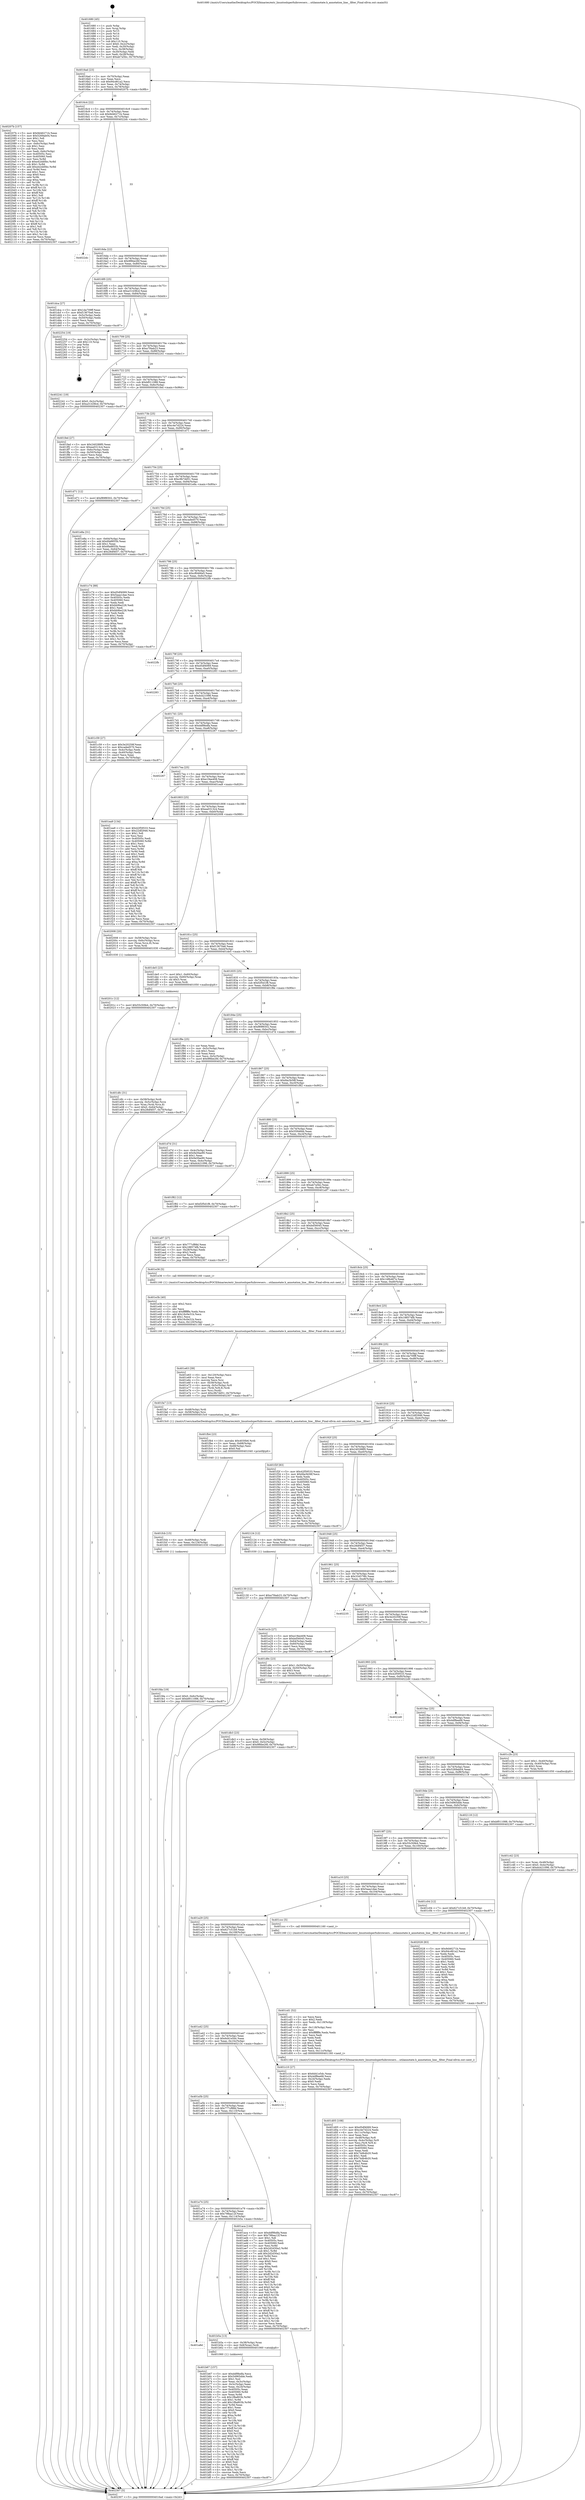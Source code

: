 digraph "0x401680" {
  label = "0x401680 (/mnt/c/Users/mathe/Desktop/tcc/POCII/binaries/extr_linuxtoolsperfuibrowsers....utilannotate.h_annotation_line__filter_Final-ollvm.out::main(0))"
  labelloc = "t"
  node[shape=record]

  Entry [label="",width=0.3,height=0.3,shape=circle,fillcolor=black,style=filled]
  "0x4016ad" [label="{
     0x4016ad [23]\l
     | [instrs]\l
     &nbsp;&nbsp;0x4016ad \<+3\>: mov -0x70(%rbp),%eax\l
     &nbsp;&nbsp;0x4016b0 \<+2\>: mov %eax,%ecx\l
     &nbsp;&nbsp;0x4016b2 \<+6\>: sub $0x94cd61a2,%ecx\l
     &nbsp;&nbsp;0x4016b8 \<+3\>: mov %eax,-0x74(%rbp)\l
     &nbsp;&nbsp;0x4016bb \<+3\>: mov %ecx,-0x78(%rbp)\l
     &nbsp;&nbsp;0x4016be \<+6\>: je 000000000040207b \<main+0x9fb\>\l
  }"]
  "0x40207b" [label="{
     0x40207b [157]\l
     | [instrs]\l
     &nbsp;&nbsp;0x40207b \<+5\>: mov $0x9d46271b,%eax\l
     &nbsp;&nbsp;0x402080 \<+5\>: mov $0x5269ab04,%ecx\l
     &nbsp;&nbsp;0x402085 \<+2\>: mov $0x1,%dl\l
     &nbsp;&nbsp;0x402087 \<+2\>: xor %esi,%esi\l
     &nbsp;&nbsp;0x402089 \<+3\>: mov -0x6c(%rbp),%edi\l
     &nbsp;&nbsp;0x40208c \<+3\>: sub $0x1,%esi\l
     &nbsp;&nbsp;0x40208f \<+2\>: sub %esi,%edi\l
     &nbsp;&nbsp;0x402091 \<+3\>: mov %edi,-0x6c(%rbp)\l
     &nbsp;&nbsp;0x402094 \<+7\>: mov 0x40505c,%esi\l
     &nbsp;&nbsp;0x40209b \<+7\>: mov 0x405060,%edi\l
     &nbsp;&nbsp;0x4020a2 \<+3\>: mov %esi,%r8d\l
     &nbsp;&nbsp;0x4020a5 \<+7\>: sub $0xe42dd0bc,%r8d\l
     &nbsp;&nbsp;0x4020ac \<+4\>: sub $0x1,%r8d\l
     &nbsp;&nbsp;0x4020b0 \<+7\>: add $0xe42dd0bc,%r8d\l
     &nbsp;&nbsp;0x4020b7 \<+4\>: imul %r8d,%esi\l
     &nbsp;&nbsp;0x4020bb \<+3\>: and $0x1,%esi\l
     &nbsp;&nbsp;0x4020be \<+3\>: cmp $0x0,%esi\l
     &nbsp;&nbsp;0x4020c1 \<+4\>: sete %r9b\l
     &nbsp;&nbsp;0x4020c5 \<+3\>: cmp $0xa,%edi\l
     &nbsp;&nbsp;0x4020c8 \<+4\>: setl %r10b\l
     &nbsp;&nbsp;0x4020cc \<+3\>: mov %r9b,%r11b\l
     &nbsp;&nbsp;0x4020cf \<+4\>: xor $0xff,%r11b\l
     &nbsp;&nbsp;0x4020d3 \<+3\>: mov %r10b,%bl\l
     &nbsp;&nbsp;0x4020d6 \<+3\>: xor $0xff,%bl\l
     &nbsp;&nbsp;0x4020d9 \<+3\>: xor $0x1,%dl\l
     &nbsp;&nbsp;0x4020dc \<+3\>: mov %r11b,%r14b\l
     &nbsp;&nbsp;0x4020df \<+4\>: and $0xff,%r14b\l
     &nbsp;&nbsp;0x4020e3 \<+3\>: and %dl,%r9b\l
     &nbsp;&nbsp;0x4020e6 \<+3\>: mov %bl,%r15b\l
     &nbsp;&nbsp;0x4020e9 \<+4\>: and $0xff,%r15b\l
     &nbsp;&nbsp;0x4020ed \<+3\>: and %dl,%r10b\l
     &nbsp;&nbsp;0x4020f0 \<+3\>: or %r9b,%r14b\l
     &nbsp;&nbsp;0x4020f3 \<+3\>: or %r10b,%r15b\l
     &nbsp;&nbsp;0x4020f6 \<+3\>: xor %r15b,%r14b\l
     &nbsp;&nbsp;0x4020f9 \<+3\>: or %bl,%r11b\l
     &nbsp;&nbsp;0x4020fc \<+4\>: xor $0xff,%r11b\l
     &nbsp;&nbsp;0x402100 \<+3\>: or $0x1,%dl\l
     &nbsp;&nbsp;0x402103 \<+3\>: and %dl,%r11b\l
     &nbsp;&nbsp;0x402106 \<+3\>: or %r11b,%r14b\l
     &nbsp;&nbsp;0x402109 \<+4\>: test $0x1,%r14b\l
     &nbsp;&nbsp;0x40210d \<+3\>: cmovne %ecx,%eax\l
     &nbsp;&nbsp;0x402110 \<+3\>: mov %eax,-0x70(%rbp)\l
     &nbsp;&nbsp;0x402113 \<+5\>: jmp 0000000000402307 \<main+0xc87\>\l
  }"]
  "0x4016c4" [label="{
     0x4016c4 [22]\l
     | [instrs]\l
     &nbsp;&nbsp;0x4016c4 \<+5\>: jmp 00000000004016c9 \<main+0x49\>\l
     &nbsp;&nbsp;0x4016c9 \<+3\>: mov -0x74(%rbp),%eax\l
     &nbsp;&nbsp;0x4016cc \<+5\>: sub $0x9d46271b,%eax\l
     &nbsp;&nbsp;0x4016d1 \<+3\>: mov %eax,-0x7c(%rbp)\l
     &nbsp;&nbsp;0x4016d4 \<+6\>: je 00000000004022dc \<main+0xc5c\>\l
  }"]
  Exit [label="",width=0.3,height=0.3,shape=circle,fillcolor=black,style=filled,peripheries=2]
  "0x4022dc" [label="{
     0x4022dc\l
  }", style=dashed]
  "0x4016da" [label="{
     0x4016da [22]\l
     | [instrs]\l
     &nbsp;&nbsp;0x4016da \<+5\>: jmp 00000000004016df \<main+0x5f\>\l
     &nbsp;&nbsp;0x4016df \<+3\>: mov -0x74(%rbp),%eax\l
     &nbsp;&nbsp;0x4016e2 \<+5\>: sub $0x9f6be26f,%eax\l
     &nbsp;&nbsp;0x4016e7 \<+3\>: mov %eax,-0x80(%rbp)\l
     &nbsp;&nbsp;0x4016ea \<+6\>: je 0000000000401dca \<main+0x74a\>\l
  }"]
  "0x402130" [label="{
     0x402130 [12]\l
     | [instrs]\l
     &nbsp;&nbsp;0x402130 \<+7\>: movl $0xa7f4ab23,-0x70(%rbp)\l
     &nbsp;&nbsp;0x402137 \<+5\>: jmp 0000000000402307 \<main+0xc87\>\l
  }"]
  "0x401dca" [label="{
     0x401dca [27]\l
     | [instrs]\l
     &nbsp;&nbsp;0x401dca \<+5\>: mov $0x1da709ff,%eax\l
     &nbsp;&nbsp;0x401dcf \<+5\>: mov $0xf13670a6,%ecx\l
     &nbsp;&nbsp;0x401dd4 \<+3\>: mov -0x5c(%rbp),%edx\l
     &nbsp;&nbsp;0x401dd7 \<+3\>: cmp -0x50(%rbp),%edx\l
     &nbsp;&nbsp;0x401dda \<+3\>: cmovl %ecx,%eax\l
     &nbsp;&nbsp;0x401ddd \<+3\>: mov %eax,-0x70(%rbp)\l
     &nbsp;&nbsp;0x401de0 \<+5\>: jmp 0000000000402307 \<main+0xc87\>\l
  }"]
  "0x4016f0" [label="{
     0x4016f0 [25]\l
     | [instrs]\l
     &nbsp;&nbsp;0x4016f0 \<+5\>: jmp 00000000004016f5 \<main+0x75\>\l
     &nbsp;&nbsp;0x4016f5 \<+3\>: mov -0x74(%rbp),%eax\l
     &nbsp;&nbsp;0x4016f8 \<+5\>: sub $0xa31438cd,%eax\l
     &nbsp;&nbsp;0x4016fd \<+6\>: mov %eax,-0x84(%rbp)\l
     &nbsp;&nbsp;0x401703 \<+6\>: je 0000000000402254 \<main+0xbd4\>\l
  }"]
  "0x40201c" [label="{
     0x40201c [12]\l
     | [instrs]\l
     &nbsp;&nbsp;0x40201c \<+7\>: movl $0x55c50fe4,-0x70(%rbp)\l
     &nbsp;&nbsp;0x402023 \<+5\>: jmp 0000000000402307 \<main+0xc87\>\l
  }"]
  "0x402254" [label="{
     0x402254 [19]\l
     | [instrs]\l
     &nbsp;&nbsp;0x402254 \<+3\>: mov -0x2c(%rbp),%eax\l
     &nbsp;&nbsp;0x402257 \<+7\>: add $0x110,%rsp\l
     &nbsp;&nbsp;0x40225e \<+1\>: pop %rbx\l
     &nbsp;&nbsp;0x40225f \<+2\>: pop %r12\l
     &nbsp;&nbsp;0x402261 \<+2\>: pop %r14\l
     &nbsp;&nbsp;0x402263 \<+2\>: pop %r15\l
     &nbsp;&nbsp;0x402265 \<+1\>: pop %rbp\l
     &nbsp;&nbsp;0x402266 \<+1\>: ret\l
  }"]
  "0x401709" [label="{
     0x401709 [25]\l
     | [instrs]\l
     &nbsp;&nbsp;0x401709 \<+5\>: jmp 000000000040170e \<main+0x8e\>\l
     &nbsp;&nbsp;0x40170e \<+3\>: mov -0x74(%rbp),%eax\l
     &nbsp;&nbsp;0x401711 \<+5\>: sub $0xa7f4ab23,%eax\l
     &nbsp;&nbsp;0x401716 \<+6\>: mov %eax,-0x88(%rbp)\l
     &nbsp;&nbsp;0x40171c \<+6\>: je 0000000000402241 \<main+0xbc1\>\l
  }"]
  "0x401fda" [label="{
     0x401fda [19]\l
     | [instrs]\l
     &nbsp;&nbsp;0x401fda \<+7\>: movl $0x0,-0x6c(%rbp)\l
     &nbsp;&nbsp;0x401fe1 \<+7\>: movl $0xbf011088,-0x70(%rbp)\l
     &nbsp;&nbsp;0x401fe8 \<+5\>: jmp 0000000000402307 \<main+0xc87\>\l
  }"]
  "0x402241" [label="{
     0x402241 [19]\l
     | [instrs]\l
     &nbsp;&nbsp;0x402241 \<+7\>: movl $0x0,-0x2c(%rbp)\l
     &nbsp;&nbsp;0x402248 \<+7\>: movl $0xa31438cd,-0x70(%rbp)\l
     &nbsp;&nbsp;0x40224f \<+5\>: jmp 0000000000402307 \<main+0xc87\>\l
  }"]
  "0x401722" [label="{
     0x401722 [25]\l
     | [instrs]\l
     &nbsp;&nbsp;0x401722 \<+5\>: jmp 0000000000401727 \<main+0xa7\>\l
     &nbsp;&nbsp;0x401727 \<+3\>: mov -0x74(%rbp),%eax\l
     &nbsp;&nbsp;0x40172a \<+5\>: sub $0xbf011088,%eax\l
     &nbsp;&nbsp;0x40172f \<+6\>: mov %eax,-0x8c(%rbp)\l
     &nbsp;&nbsp;0x401735 \<+6\>: je 0000000000401fed \<main+0x96d\>\l
  }"]
  "0x401fcb" [label="{
     0x401fcb [15]\l
     | [instrs]\l
     &nbsp;&nbsp;0x401fcb \<+4\>: mov -0x48(%rbp),%rdi\l
     &nbsp;&nbsp;0x401fcf \<+6\>: mov %eax,-0x124(%rbp)\l
     &nbsp;&nbsp;0x401fd5 \<+5\>: call 0000000000401030 \<free@plt\>\l
     | [calls]\l
     &nbsp;&nbsp;0x401030 \{1\} (unknown)\l
  }"]
  "0x401fed" [label="{
     0x401fed [27]\l
     | [instrs]\l
     &nbsp;&nbsp;0x401fed \<+5\>: mov $0x240288f0,%eax\l
     &nbsp;&nbsp;0x401ff2 \<+5\>: mov $0xea0313c4,%ecx\l
     &nbsp;&nbsp;0x401ff7 \<+3\>: mov -0x6c(%rbp),%edx\l
     &nbsp;&nbsp;0x401ffa \<+3\>: cmp -0x50(%rbp),%edx\l
     &nbsp;&nbsp;0x401ffd \<+3\>: cmovl %ecx,%eax\l
     &nbsp;&nbsp;0x402000 \<+3\>: mov %eax,-0x70(%rbp)\l
     &nbsp;&nbsp;0x402003 \<+5\>: jmp 0000000000402307 \<main+0xc87\>\l
  }"]
  "0x40173b" [label="{
     0x40173b [25]\l
     | [instrs]\l
     &nbsp;&nbsp;0x40173b \<+5\>: jmp 0000000000401740 \<main+0xc0\>\l
     &nbsp;&nbsp;0x401740 \<+3\>: mov -0x74(%rbp),%eax\l
     &nbsp;&nbsp;0x401743 \<+5\>: sub $0xc4e7d224,%eax\l
     &nbsp;&nbsp;0x401748 \<+6\>: mov %eax,-0x90(%rbp)\l
     &nbsp;&nbsp;0x40174e \<+6\>: je 0000000000401d71 \<main+0x6f1\>\l
  }"]
  "0x401fb4" [label="{
     0x401fb4 [23]\l
     | [instrs]\l
     &nbsp;&nbsp;0x401fb4 \<+10\>: movabs $0x4030b6,%rdi\l
     &nbsp;&nbsp;0x401fbe \<+3\>: mov %eax,-0x68(%rbp)\l
     &nbsp;&nbsp;0x401fc1 \<+3\>: mov -0x68(%rbp),%esi\l
     &nbsp;&nbsp;0x401fc4 \<+2\>: mov $0x0,%al\l
     &nbsp;&nbsp;0x401fc6 \<+5\>: call 0000000000401040 \<printf@plt\>\l
     | [calls]\l
     &nbsp;&nbsp;0x401040 \{1\} (unknown)\l
  }"]
  "0x401d71" [label="{
     0x401d71 [12]\l
     | [instrs]\l
     &nbsp;&nbsp;0x401d71 \<+7\>: movl $0xf89f6502,-0x70(%rbp)\l
     &nbsp;&nbsp;0x401d78 \<+5\>: jmp 0000000000402307 \<main+0xc87\>\l
  }"]
  "0x401754" [label="{
     0x401754 [25]\l
     | [instrs]\l
     &nbsp;&nbsp;0x401754 \<+5\>: jmp 0000000000401759 \<main+0xd9\>\l
     &nbsp;&nbsp;0x401759 \<+3\>: mov -0x74(%rbp),%eax\l
     &nbsp;&nbsp;0x40175c \<+5\>: sub $0xc9b7dd51,%eax\l
     &nbsp;&nbsp;0x401761 \<+6\>: mov %eax,-0x94(%rbp)\l
     &nbsp;&nbsp;0x401767 \<+6\>: je 0000000000401e8a \<main+0x80a\>\l
  }"]
  "0x401e63" [label="{
     0x401e63 [39]\l
     | [instrs]\l
     &nbsp;&nbsp;0x401e63 \<+6\>: mov -0x120(%rbp),%ecx\l
     &nbsp;&nbsp;0x401e69 \<+3\>: imul %eax,%ecx\l
     &nbsp;&nbsp;0x401e6c \<+3\>: movslq %ecx,%rsi\l
     &nbsp;&nbsp;0x401e6f \<+4\>: mov -0x58(%rbp),%rdi\l
     &nbsp;&nbsp;0x401e73 \<+4\>: movslq -0x5c(%rbp),%r8\l
     &nbsp;&nbsp;0x401e77 \<+4\>: mov (%rdi,%r8,8),%rdi\l
     &nbsp;&nbsp;0x401e7b \<+3\>: mov %rsi,(%rdi)\l
     &nbsp;&nbsp;0x401e7e \<+7\>: movl $0xc9b7dd51,-0x70(%rbp)\l
     &nbsp;&nbsp;0x401e85 \<+5\>: jmp 0000000000402307 \<main+0xc87\>\l
  }"]
  "0x401e8a" [label="{
     0x401e8a [31]\l
     | [instrs]\l
     &nbsp;&nbsp;0x401e8a \<+3\>: mov -0x64(%rbp),%eax\l
     &nbsp;&nbsp;0x401e8d \<+5\>: add $0x6fa8855b,%eax\l
     &nbsp;&nbsp;0x401e92 \<+3\>: add $0x1,%eax\l
     &nbsp;&nbsp;0x401e95 \<+5\>: sub $0x6fa8855b,%eax\l
     &nbsp;&nbsp;0x401e9a \<+3\>: mov %eax,-0x64(%rbp)\l
     &nbsp;&nbsp;0x401e9d \<+7\>: movl $0x28df4f37,-0x70(%rbp)\l
     &nbsp;&nbsp;0x401ea4 \<+5\>: jmp 0000000000402307 \<main+0xc87\>\l
  }"]
  "0x40176d" [label="{
     0x40176d [25]\l
     | [instrs]\l
     &nbsp;&nbsp;0x40176d \<+5\>: jmp 0000000000401772 \<main+0xf2\>\l
     &nbsp;&nbsp;0x401772 \<+3\>: mov -0x74(%rbp),%eax\l
     &nbsp;&nbsp;0x401775 \<+5\>: sub $0xcaded570,%eax\l
     &nbsp;&nbsp;0x40177a \<+6\>: mov %eax,-0x98(%rbp)\l
     &nbsp;&nbsp;0x401780 \<+6\>: je 0000000000401c74 \<main+0x5f4\>\l
  }"]
  "0x401e3b" [label="{
     0x401e3b [40]\l
     | [instrs]\l
     &nbsp;&nbsp;0x401e3b \<+5\>: mov $0x2,%ecx\l
     &nbsp;&nbsp;0x401e40 \<+1\>: cltd\l
     &nbsp;&nbsp;0x401e41 \<+2\>: idiv %ecx\l
     &nbsp;&nbsp;0x401e43 \<+6\>: imul $0xfffffffe,%edx,%ecx\l
     &nbsp;&nbsp;0x401e49 \<+6\>: add $0x16c0e31b,%ecx\l
     &nbsp;&nbsp;0x401e4f \<+3\>: add $0x1,%ecx\l
     &nbsp;&nbsp;0x401e52 \<+6\>: sub $0x16c0e31b,%ecx\l
     &nbsp;&nbsp;0x401e58 \<+6\>: mov %ecx,-0x120(%rbp)\l
     &nbsp;&nbsp;0x401e5e \<+5\>: call 0000000000401160 \<next_i\>\l
     | [calls]\l
     &nbsp;&nbsp;0x401160 \{1\} (/mnt/c/Users/mathe/Desktop/tcc/POCII/binaries/extr_linuxtoolsperfuibrowsers....utilannotate.h_annotation_line__filter_Final-ollvm.out::next_i)\l
  }"]
  "0x401c74" [label="{
     0x401c74 [88]\l
     | [instrs]\l
     &nbsp;&nbsp;0x401c74 \<+5\>: mov $0xd5df4069,%eax\l
     &nbsp;&nbsp;0x401c79 \<+5\>: mov $0x5aaa1dae,%ecx\l
     &nbsp;&nbsp;0x401c7e \<+7\>: mov 0x40505c,%edx\l
     &nbsp;&nbsp;0x401c85 \<+7\>: mov 0x405060,%esi\l
     &nbsp;&nbsp;0x401c8c \<+2\>: mov %edx,%edi\l
     &nbsp;&nbsp;0x401c8e \<+6\>: add $0xbb9be228,%edi\l
     &nbsp;&nbsp;0x401c94 \<+3\>: sub $0x1,%edi\l
     &nbsp;&nbsp;0x401c97 \<+6\>: sub $0xbb9be228,%edi\l
     &nbsp;&nbsp;0x401c9d \<+3\>: imul %edi,%edx\l
     &nbsp;&nbsp;0x401ca0 \<+3\>: and $0x1,%edx\l
     &nbsp;&nbsp;0x401ca3 \<+3\>: cmp $0x0,%edx\l
     &nbsp;&nbsp;0x401ca6 \<+4\>: sete %r8b\l
     &nbsp;&nbsp;0x401caa \<+3\>: cmp $0xa,%esi\l
     &nbsp;&nbsp;0x401cad \<+4\>: setl %r9b\l
     &nbsp;&nbsp;0x401cb1 \<+3\>: mov %r8b,%r10b\l
     &nbsp;&nbsp;0x401cb4 \<+3\>: and %r9b,%r10b\l
     &nbsp;&nbsp;0x401cb7 \<+3\>: xor %r9b,%r8b\l
     &nbsp;&nbsp;0x401cba \<+3\>: or %r8b,%r10b\l
     &nbsp;&nbsp;0x401cbd \<+4\>: test $0x1,%r10b\l
     &nbsp;&nbsp;0x401cc1 \<+3\>: cmovne %ecx,%eax\l
     &nbsp;&nbsp;0x401cc4 \<+3\>: mov %eax,-0x70(%rbp)\l
     &nbsp;&nbsp;0x401cc7 \<+5\>: jmp 0000000000402307 \<main+0xc87\>\l
  }"]
  "0x401786" [label="{
     0x401786 [25]\l
     | [instrs]\l
     &nbsp;&nbsp;0x401786 \<+5\>: jmp 000000000040178b \<main+0x10b\>\l
     &nbsp;&nbsp;0x40178b \<+3\>: mov -0x74(%rbp),%eax\l
     &nbsp;&nbsp;0x40178e \<+5\>: sub $0xcf6466a5,%eax\l
     &nbsp;&nbsp;0x401793 \<+6\>: mov %eax,-0x9c(%rbp)\l
     &nbsp;&nbsp;0x401799 \<+6\>: je 00000000004022fb \<main+0xc7b\>\l
  }"]
  "0x401dfc" [label="{
     0x401dfc [31]\l
     | [instrs]\l
     &nbsp;&nbsp;0x401dfc \<+4\>: mov -0x58(%rbp),%rdi\l
     &nbsp;&nbsp;0x401e00 \<+4\>: movslq -0x5c(%rbp),%rcx\l
     &nbsp;&nbsp;0x401e04 \<+4\>: mov %rax,(%rdi,%rcx,8)\l
     &nbsp;&nbsp;0x401e08 \<+7\>: movl $0x0,-0x64(%rbp)\l
     &nbsp;&nbsp;0x401e0f \<+7\>: movl $0x28df4f37,-0x70(%rbp)\l
     &nbsp;&nbsp;0x401e16 \<+5\>: jmp 0000000000402307 \<main+0xc87\>\l
  }"]
  "0x4022fb" [label="{
     0x4022fb\l
  }", style=dashed]
  "0x40179f" [label="{
     0x40179f [25]\l
     | [instrs]\l
     &nbsp;&nbsp;0x40179f \<+5\>: jmp 00000000004017a4 \<main+0x124\>\l
     &nbsp;&nbsp;0x4017a4 \<+3\>: mov -0x74(%rbp),%eax\l
     &nbsp;&nbsp;0x4017a7 \<+5\>: sub $0xd5df4069,%eax\l
     &nbsp;&nbsp;0x4017ac \<+6\>: mov %eax,-0xa0(%rbp)\l
     &nbsp;&nbsp;0x4017b2 \<+6\>: je 0000000000402283 \<main+0xc03\>\l
  }"]
  "0x401db3" [label="{
     0x401db3 [23]\l
     | [instrs]\l
     &nbsp;&nbsp;0x401db3 \<+4\>: mov %rax,-0x58(%rbp)\l
     &nbsp;&nbsp;0x401db7 \<+7\>: movl $0x0,-0x5c(%rbp)\l
     &nbsp;&nbsp;0x401dbe \<+7\>: movl $0x9f6be26f,-0x70(%rbp)\l
     &nbsp;&nbsp;0x401dc5 \<+5\>: jmp 0000000000402307 \<main+0xc87\>\l
  }"]
  "0x402283" [label="{
     0x402283\l
  }", style=dashed]
  "0x4017b8" [label="{
     0x4017b8 [25]\l
     | [instrs]\l
     &nbsp;&nbsp;0x4017b8 \<+5\>: jmp 00000000004017bd \<main+0x13d\>\l
     &nbsp;&nbsp;0x4017bd \<+3\>: mov -0x74(%rbp),%eax\l
     &nbsp;&nbsp;0x4017c0 \<+5\>: sub $0xdcb21098,%eax\l
     &nbsp;&nbsp;0x4017c5 \<+6\>: mov %eax,-0xa4(%rbp)\l
     &nbsp;&nbsp;0x4017cb \<+6\>: je 0000000000401c59 \<main+0x5d9\>\l
  }"]
  "0x401d05" [label="{
     0x401d05 [108]\l
     | [instrs]\l
     &nbsp;&nbsp;0x401d05 \<+5\>: mov $0xd5df4069,%ecx\l
     &nbsp;&nbsp;0x401d0a \<+5\>: mov $0xc4e7d224,%edx\l
     &nbsp;&nbsp;0x401d0f \<+6\>: mov -0x11c(%rbp),%esi\l
     &nbsp;&nbsp;0x401d15 \<+3\>: imul %eax,%esi\l
     &nbsp;&nbsp;0x401d18 \<+4\>: mov -0x48(%rbp),%r8\l
     &nbsp;&nbsp;0x401d1c \<+4\>: movslq -0x4c(%rbp),%r9\l
     &nbsp;&nbsp;0x401d20 \<+4\>: mov %esi,(%r8,%r9,4)\l
     &nbsp;&nbsp;0x401d24 \<+7\>: mov 0x40505c,%eax\l
     &nbsp;&nbsp;0x401d2b \<+7\>: mov 0x405060,%esi\l
     &nbsp;&nbsp;0x401d32 \<+2\>: mov %eax,%edi\l
     &nbsp;&nbsp;0x401d34 \<+6\>: add $0x74db4b20,%edi\l
     &nbsp;&nbsp;0x401d3a \<+3\>: sub $0x1,%edi\l
     &nbsp;&nbsp;0x401d3d \<+6\>: sub $0x74db4b20,%edi\l
     &nbsp;&nbsp;0x401d43 \<+3\>: imul %edi,%eax\l
     &nbsp;&nbsp;0x401d46 \<+3\>: and $0x1,%eax\l
     &nbsp;&nbsp;0x401d49 \<+3\>: cmp $0x0,%eax\l
     &nbsp;&nbsp;0x401d4c \<+4\>: sete %r10b\l
     &nbsp;&nbsp;0x401d50 \<+3\>: cmp $0xa,%esi\l
     &nbsp;&nbsp;0x401d53 \<+4\>: setl %r11b\l
     &nbsp;&nbsp;0x401d57 \<+3\>: mov %r10b,%bl\l
     &nbsp;&nbsp;0x401d5a \<+3\>: and %r11b,%bl\l
     &nbsp;&nbsp;0x401d5d \<+3\>: xor %r11b,%r10b\l
     &nbsp;&nbsp;0x401d60 \<+3\>: or %r10b,%bl\l
     &nbsp;&nbsp;0x401d63 \<+3\>: test $0x1,%bl\l
     &nbsp;&nbsp;0x401d66 \<+3\>: cmovne %edx,%ecx\l
     &nbsp;&nbsp;0x401d69 \<+3\>: mov %ecx,-0x70(%rbp)\l
     &nbsp;&nbsp;0x401d6c \<+5\>: jmp 0000000000402307 \<main+0xc87\>\l
  }"]
  "0x401c59" [label="{
     0x401c59 [27]\l
     | [instrs]\l
     &nbsp;&nbsp;0x401c59 \<+5\>: mov $0x3e20259f,%eax\l
     &nbsp;&nbsp;0x401c5e \<+5\>: mov $0xcaded570,%ecx\l
     &nbsp;&nbsp;0x401c63 \<+3\>: mov -0x4c(%rbp),%edx\l
     &nbsp;&nbsp;0x401c66 \<+3\>: cmp -0x40(%rbp),%edx\l
     &nbsp;&nbsp;0x401c69 \<+3\>: cmovl %ecx,%eax\l
     &nbsp;&nbsp;0x401c6c \<+3\>: mov %eax,-0x70(%rbp)\l
     &nbsp;&nbsp;0x401c6f \<+5\>: jmp 0000000000402307 \<main+0xc87\>\l
  }"]
  "0x4017d1" [label="{
     0x4017d1 [25]\l
     | [instrs]\l
     &nbsp;&nbsp;0x4017d1 \<+5\>: jmp 00000000004017d6 \<main+0x156\>\l
     &nbsp;&nbsp;0x4017d6 \<+3\>: mov -0x74(%rbp),%eax\l
     &nbsp;&nbsp;0x4017d9 \<+5\>: sub $0xddf9bdfa,%eax\l
     &nbsp;&nbsp;0x4017de \<+6\>: mov %eax,-0xa8(%rbp)\l
     &nbsp;&nbsp;0x4017e4 \<+6\>: je 0000000000402267 \<main+0xbe7\>\l
  }"]
  "0x401cd1" [label="{
     0x401cd1 [52]\l
     | [instrs]\l
     &nbsp;&nbsp;0x401cd1 \<+2\>: xor %ecx,%ecx\l
     &nbsp;&nbsp;0x401cd3 \<+5\>: mov $0x2,%edx\l
     &nbsp;&nbsp;0x401cd8 \<+6\>: mov %edx,-0x118(%rbp)\l
     &nbsp;&nbsp;0x401cde \<+1\>: cltd\l
     &nbsp;&nbsp;0x401cdf \<+6\>: mov -0x118(%rbp),%esi\l
     &nbsp;&nbsp;0x401ce5 \<+2\>: idiv %esi\l
     &nbsp;&nbsp;0x401ce7 \<+6\>: imul $0xfffffffe,%edx,%edx\l
     &nbsp;&nbsp;0x401ced \<+2\>: mov %ecx,%edi\l
     &nbsp;&nbsp;0x401cef \<+2\>: sub %edx,%edi\l
     &nbsp;&nbsp;0x401cf1 \<+2\>: mov %ecx,%edx\l
     &nbsp;&nbsp;0x401cf3 \<+3\>: sub $0x1,%edx\l
     &nbsp;&nbsp;0x401cf6 \<+2\>: add %edx,%edi\l
     &nbsp;&nbsp;0x401cf8 \<+2\>: sub %edi,%ecx\l
     &nbsp;&nbsp;0x401cfa \<+6\>: mov %ecx,-0x11c(%rbp)\l
     &nbsp;&nbsp;0x401d00 \<+5\>: call 0000000000401160 \<next_i\>\l
     | [calls]\l
     &nbsp;&nbsp;0x401160 \{1\} (/mnt/c/Users/mathe/Desktop/tcc/POCII/binaries/extr_linuxtoolsperfuibrowsers....utilannotate.h_annotation_line__filter_Final-ollvm.out::next_i)\l
  }"]
  "0x402267" [label="{
     0x402267\l
  }", style=dashed]
  "0x4017ea" [label="{
     0x4017ea [25]\l
     | [instrs]\l
     &nbsp;&nbsp;0x4017ea \<+5\>: jmp 00000000004017ef \<main+0x16f\>\l
     &nbsp;&nbsp;0x4017ef \<+3\>: mov -0x74(%rbp),%eax\l
     &nbsp;&nbsp;0x4017f2 \<+5\>: sub $0xe19ee408,%eax\l
     &nbsp;&nbsp;0x4017f7 \<+6\>: mov %eax,-0xac(%rbp)\l
     &nbsp;&nbsp;0x4017fd \<+6\>: je 0000000000401ea9 \<main+0x829\>\l
  }"]
  "0x401c42" [label="{
     0x401c42 [23]\l
     | [instrs]\l
     &nbsp;&nbsp;0x401c42 \<+4\>: mov %rax,-0x48(%rbp)\l
     &nbsp;&nbsp;0x401c46 \<+7\>: movl $0x0,-0x4c(%rbp)\l
     &nbsp;&nbsp;0x401c4d \<+7\>: movl $0xdcb21098,-0x70(%rbp)\l
     &nbsp;&nbsp;0x401c54 \<+5\>: jmp 0000000000402307 \<main+0xc87\>\l
  }"]
  "0x401ea9" [label="{
     0x401ea9 [134]\l
     | [instrs]\l
     &nbsp;&nbsp;0x401ea9 \<+5\>: mov $0x42f59533,%eax\l
     &nbsp;&nbsp;0x401eae \<+5\>: mov $0x22df2946,%ecx\l
     &nbsp;&nbsp;0x401eb3 \<+2\>: mov $0x1,%dl\l
     &nbsp;&nbsp;0x401eb5 \<+2\>: xor %esi,%esi\l
     &nbsp;&nbsp;0x401eb7 \<+7\>: mov 0x40505c,%edi\l
     &nbsp;&nbsp;0x401ebe \<+8\>: mov 0x405060,%r8d\l
     &nbsp;&nbsp;0x401ec6 \<+3\>: sub $0x1,%esi\l
     &nbsp;&nbsp;0x401ec9 \<+3\>: mov %edi,%r9d\l
     &nbsp;&nbsp;0x401ecc \<+3\>: add %esi,%r9d\l
     &nbsp;&nbsp;0x401ecf \<+4\>: imul %r9d,%edi\l
     &nbsp;&nbsp;0x401ed3 \<+3\>: and $0x1,%edi\l
     &nbsp;&nbsp;0x401ed6 \<+3\>: cmp $0x0,%edi\l
     &nbsp;&nbsp;0x401ed9 \<+4\>: sete %r10b\l
     &nbsp;&nbsp;0x401edd \<+4\>: cmp $0xa,%r8d\l
     &nbsp;&nbsp;0x401ee1 \<+4\>: setl %r11b\l
     &nbsp;&nbsp;0x401ee5 \<+3\>: mov %r10b,%bl\l
     &nbsp;&nbsp;0x401ee8 \<+3\>: xor $0xff,%bl\l
     &nbsp;&nbsp;0x401eeb \<+3\>: mov %r11b,%r14b\l
     &nbsp;&nbsp;0x401eee \<+4\>: xor $0xff,%r14b\l
     &nbsp;&nbsp;0x401ef2 \<+3\>: xor $0x1,%dl\l
     &nbsp;&nbsp;0x401ef5 \<+3\>: mov %bl,%r15b\l
     &nbsp;&nbsp;0x401ef8 \<+4\>: and $0xff,%r15b\l
     &nbsp;&nbsp;0x401efc \<+3\>: and %dl,%r10b\l
     &nbsp;&nbsp;0x401eff \<+3\>: mov %r14b,%r12b\l
     &nbsp;&nbsp;0x401f02 \<+4\>: and $0xff,%r12b\l
     &nbsp;&nbsp;0x401f06 \<+3\>: and %dl,%r11b\l
     &nbsp;&nbsp;0x401f09 \<+3\>: or %r10b,%r15b\l
     &nbsp;&nbsp;0x401f0c \<+3\>: or %r11b,%r12b\l
     &nbsp;&nbsp;0x401f0f \<+3\>: xor %r12b,%r15b\l
     &nbsp;&nbsp;0x401f12 \<+3\>: or %r14b,%bl\l
     &nbsp;&nbsp;0x401f15 \<+3\>: xor $0xff,%bl\l
     &nbsp;&nbsp;0x401f18 \<+3\>: or $0x1,%dl\l
     &nbsp;&nbsp;0x401f1b \<+2\>: and %dl,%bl\l
     &nbsp;&nbsp;0x401f1d \<+3\>: or %bl,%r15b\l
     &nbsp;&nbsp;0x401f20 \<+4\>: test $0x1,%r15b\l
     &nbsp;&nbsp;0x401f24 \<+3\>: cmovne %ecx,%eax\l
     &nbsp;&nbsp;0x401f27 \<+3\>: mov %eax,-0x70(%rbp)\l
     &nbsp;&nbsp;0x401f2a \<+5\>: jmp 0000000000402307 \<main+0xc87\>\l
  }"]
  "0x401803" [label="{
     0x401803 [25]\l
     | [instrs]\l
     &nbsp;&nbsp;0x401803 \<+5\>: jmp 0000000000401808 \<main+0x188\>\l
     &nbsp;&nbsp;0x401808 \<+3\>: mov -0x74(%rbp),%eax\l
     &nbsp;&nbsp;0x40180b \<+5\>: sub $0xea0313c4,%eax\l
     &nbsp;&nbsp;0x401810 \<+6\>: mov %eax,-0xb0(%rbp)\l
     &nbsp;&nbsp;0x401816 \<+6\>: je 0000000000402008 \<main+0x988\>\l
  }"]
  "0x401b67" [label="{
     0x401b67 [157]\l
     | [instrs]\l
     &nbsp;&nbsp;0x401b67 \<+5\>: mov $0xddf9bdfa,%ecx\l
     &nbsp;&nbsp;0x401b6c \<+5\>: mov $0x54965dde,%edx\l
     &nbsp;&nbsp;0x401b71 \<+3\>: mov $0x1,%sil\l
     &nbsp;&nbsp;0x401b74 \<+3\>: mov %eax,-0x3c(%rbp)\l
     &nbsp;&nbsp;0x401b77 \<+3\>: mov -0x3c(%rbp),%eax\l
     &nbsp;&nbsp;0x401b7a \<+3\>: mov %eax,-0x24(%rbp)\l
     &nbsp;&nbsp;0x401b7d \<+7\>: mov 0x40505c,%eax\l
     &nbsp;&nbsp;0x401b84 \<+8\>: mov 0x405060,%r8d\l
     &nbsp;&nbsp;0x401b8c \<+3\>: mov %eax,%r9d\l
     &nbsp;&nbsp;0x401b8f \<+7\>: sub $0x1f8a803b,%r9d\l
     &nbsp;&nbsp;0x401b96 \<+4\>: sub $0x1,%r9d\l
     &nbsp;&nbsp;0x401b9a \<+7\>: add $0x1f8a803b,%r9d\l
     &nbsp;&nbsp;0x401ba1 \<+4\>: imul %r9d,%eax\l
     &nbsp;&nbsp;0x401ba5 \<+3\>: and $0x1,%eax\l
     &nbsp;&nbsp;0x401ba8 \<+3\>: cmp $0x0,%eax\l
     &nbsp;&nbsp;0x401bab \<+4\>: sete %r10b\l
     &nbsp;&nbsp;0x401baf \<+4\>: cmp $0xa,%r8d\l
     &nbsp;&nbsp;0x401bb3 \<+4\>: setl %r11b\l
     &nbsp;&nbsp;0x401bb7 \<+3\>: mov %r10b,%bl\l
     &nbsp;&nbsp;0x401bba \<+3\>: xor $0xff,%bl\l
     &nbsp;&nbsp;0x401bbd \<+3\>: mov %r11b,%r14b\l
     &nbsp;&nbsp;0x401bc0 \<+4\>: xor $0xff,%r14b\l
     &nbsp;&nbsp;0x401bc4 \<+4\>: xor $0x0,%sil\l
     &nbsp;&nbsp;0x401bc8 \<+3\>: mov %bl,%r15b\l
     &nbsp;&nbsp;0x401bcb \<+4\>: and $0x0,%r15b\l
     &nbsp;&nbsp;0x401bcf \<+3\>: and %sil,%r10b\l
     &nbsp;&nbsp;0x401bd2 \<+3\>: mov %r14b,%r12b\l
     &nbsp;&nbsp;0x401bd5 \<+4\>: and $0x0,%r12b\l
     &nbsp;&nbsp;0x401bd9 \<+3\>: and %sil,%r11b\l
     &nbsp;&nbsp;0x401bdc \<+3\>: or %r10b,%r15b\l
     &nbsp;&nbsp;0x401bdf \<+3\>: or %r11b,%r12b\l
     &nbsp;&nbsp;0x401be2 \<+3\>: xor %r12b,%r15b\l
     &nbsp;&nbsp;0x401be5 \<+3\>: or %r14b,%bl\l
     &nbsp;&nbsp;0x401be8 \<+3\>: xor $0xff,%bl\l
     &nbsp;&nbsp;0x401beb \<+4\>: or $0x0,%sil\l
     &nbsp;&nbsp;0x401bef \<+3\>: and %sil,%bl\l
     &nbsp;&nbsp;0x401bf2 \<+3\>: or %bl,%r15b\l
     &nbsp;&nbsp;0x401bf5 \<+4\>: test $0x1,%r15b\l
     &nbsp;&nbsp;0x401bf9 \<+3\>: cmovne %edx,%ecx\l
     &nbsp;&nbsp;0x401bfc \<+3\>: mov %ecx,-0x70(%rbp)\l
     &nbsp;&nbsp;0x401bff \<+5\>: jmp 0000000000402307 \<main+0xc87\>\l
  }"]
  "0x402008" [label="{
     0x402008 [20]\l
     | [instrs]\l
     &nbsp;&nbsp;0x402008 \<+4\>: mov -0x58(%rbp),%rax\l
     &nbsp;&nbsp;0x40200c \<+4\>: movslq -0x6c(%rbp),%rcx\l
     &nbsp;&nbsp;0x402010 \<+4\>: mov (%rax,%rcx,8),%rax\l
     &nbsp;&nbsp;0x402014 \<+3\>: mov %rax,%rdi\l
     &nbsp;&nbsp;0x402017 \<+5\>: call 0000000000401030 \<free@plt\>\l
     | [calls]\l
     &nbsp;&nbsp;0x401030 \{1\} (unknown)\l
  }"]
  "0x40181c" [label="{
     0x40181c [25]\l
     | [instrs]\l
     &nbsp;&nbsp;0x40181c \<+5\>: jmp 0000000000401821 \<main+0x1a1\>\l
     &nbsp;&nbsp;0x401821 \<+3\>: mov -0x74(%rbp),%eax\l
     &nbsp;&nbsp;0x401824 \<+5\>: sub $0xf13670a6,%eax\l
     &nbsp;&nbsp;0x401829 \<+6\>: mov %eax,-0xb4(%rbp)\l
     &nbsp;&nbsp;0x40182f \<+6\>: je 0000000000401de5 \<main+0x765\>\l
  }"]
  "0x401a8d" [label="{
     0x401a8d\l
  }", style=dashed]
  "0x401de5" [label="{
     0x401de5 [23]\l
     | [instrs]\l
     &nbsp;&nbsp;0x401de5 \<+7\>: movl $0x1,-0x60(%rbp)\l
     &nbsp;&nbsp;0x401dec \<+4\>: movslq -0x60(%rbp),%rax\l
     &nbsp;&nbsp;0x401df0 \<+4\>: shl $0x3,%rax\l
     &nbsp;&nbsp;0x401df4 \<+3\>: mov %rax,%rdi\l
     &nbsp;&nbsp;0x401df7 \<+5\>: call 0000000000401050 \<malloc@plt\>\l
     | [calls]\l
     &nbsp;&nbsp;0x401050 \{1\} (unknown)\l
  }"]
  "0x401835" [label="{
     0x401835 [25]\l
     | [instrs]\l
     &nbsp;&nbsp;0x401835 \<+5\>: jmp 000000000040183a \<main+0x1ba\>\l
     &nbsp;&nbsp;0x40183a \<+3\>: mov -0x74(%rbp),%eax\l
     &nbsp;&nbsp;0x40183d \<+5\>: sub $0xf2f5d1f8,%eax\l
     &nbsp;&nbsp;0x401842 \<+6\>: mov %eax,-0xb8(%rbp)\l
     &nbsp;&nbsp;0x401848 \<+6\>: je 0000000000401f8e \<main+0x90e\>\l
  }"]
  "0x401b5a" [label="{
     0x401b5a [13]\l
     | [instrs]\l
     &nbsp;&nbsp;0x401b5a \<+4\>: mov -0x38(%rbp),%rax\l
     &nbsp;&nbsp;0x401b5e \<+4\>: mov 0x8(%rax),%rdi\l
     &nbsp;&nbsp;0x401b62 \<+5\>: call 0000000000401060 \<atoi@plt\>\l
     | [calls]\l
     &nbsp;&nbsp;0x401060 \{1\} (unknown)\l
  }"]
  "0x401f8e" [label="{
     0x401f8e [25]\l
     | [instrs]\l
     &nbsp;&nbsp;0x401f8e \<+2\>: xor %eax,%eax\l
     &nbsp;&nbsp;0x401f90 \<+3\>: mov -0x5c(%rbp),%ecx\l
     &nbsp;&nbsp;0x401f93 \<+3\>: sub $0x1,%eax\l
     &nbsp;&nbsp;0x401f96 \<+2\>: sub %eax,%ecx\l
     &nbsp;&nbsp;0x401f98 \<+3\>: mov %ecx,-0x5c(%rbp)\l
     &nbsp;&nbsp;0x401f9b \<+7\>: movl $0x9f6be26f,-0x70(%rbp)\l
     &nbsp;&nbsp;0x401fa2 \<+5\>: jmp 0000000000402307 \<main+0xc87\>\l
  }"]
  "0x40184e" [label="{
     0x40184e [25]\l
     | [instrs]\l
     &nbsp;&nbsp;0x40184e \<+5\>: jmp 0000000000401853 \<main+0x1d3\>\l
     &nbsp;&nbsp;0x401853 \<+3\>: mov -0x74(%rbp),%eax\l
     &nbsp;&nbsp;0x401856 \<+5\>: sub $0xf89f6502,%eax\l
     &nbsp;&nbsp;0x40185b \<+6\>: mov %eax,-0xbc(%rbp)\l
     &nbsp;&nbsp;0x401861 \<+6\>: je 0000000000401d7d \<main+0x6fd\>\l
  }"]
  "0x401a74" [label="{
     0x401a74 [25]\l
     | [instrs]\l
     &nbsp;&nbsp;0x401a74 \<+5\>: jmp 0000000000401a79 \<main+0x3f9\>\l
     &nbsp;&nbsp;0x401a79 \<+3\>: mov -0x74(%rbp),%eax\l
     &nbsp;&nbsp;0x401a7c \<+5\>: sub $0x798aa12f,%eax\l
     &nbsp;&nbsp;0x401a81 \<+6\>: mov %eax,-0x114(%rbp)\l
     &nbsp;&nbsp;0x401a87 \<+6\>: je 0000000000401b5a \<main+0x4da\>\l
  }"]
  "0x401d7d" [label="{
     0x401d7d [31]\l
     | [instrs]\l
     &nbsp;&nbsp;0x401d7d \<+3\>: mov -0x4c(%rbp),%eax\l
     &nbsp;&nbsp;0x401d80 \<+5\>: add $0x9a5fae90,%eax\l
     &nbsp;&nbsp;0x401d85 \<+3\>: add $0x1,%eax\l
     &nbsp;&nbsp;0x401d88 \<+5\>: sub $0x9a5fae90,%eax\l
     &nbsp;&nbsp;0x401d8d \<+3\>: mov %eax,-0x4c(%rbp)\l
     &nbsp;&nbsp;0x401d90 \<+7\>: movl $0xdcb21098,-0x70(%rbp)\l
     &nbsp;&nbsp;0x401d97 \<+5\>: jmp 0000000000402307 \<main+0xc87\>\l
  }"]
  "0x401867" [label="{
     0x401867 [25]\l
     | [instrs]\l
     &nbsp;&nbsp;0x401867 \<+5\>: jmp 000000000040186c \<main+0x1ec\>\l
     &nbsp;&nbsp;0x40186c \<+3\>: mov -0x74(%rbp),%eax\l
     &nbsp;&nbsp;0x40186f \<+5\>: sub $0xfda3b58f,%eax\l
     &nbsp;&nbsp;0x401874 \<+6\>: mov %eax,-0xc0(%rbp)\l
     &nbsp;&nbsp;0x40187a \<+6\>: je 0000000000401f82 \<main+0x902\>\l
  }"]
  "0x401aca" [label="{
     0x401aca [144]\l
     | [instrs]\l
     &nbsp;&nbsp;0x401aca \<+5\>: mov $0xddf9bdfa,%eax\l
     &nbsp;&nbsp;0x401acf \<+5\>: mov $0x798aa12f,%ecx\l
     &nbsp;&nbsp;0x401ad4 \<+2\>: mov $0x1,%dl\l
     &nbsp;&nbsp;0x401ad6 \<+7\>: mov 0x40505c,%esi\l
     &nbsp;&nbsp;0x401add \<+7\>: mov 0x405060,%edi\l
     &nbsp;&nbsp;0x401ae4 \<+3\>: mov %esi,%r8d\l
     &nbsp;&nbsp;0x401ae7 \<+7\>: sub $0x2d2d30a2,%r8d\l
     &nbsp;&nbsp;0x401aee \<+4\>: sub $0x1,%r8d\l
     &nbsp;&nbsp;0x401af2 \<+7\>: add $0x2d2d30a2,%r8d\l
     &nbsp;&nbsp;0x401af9 \<+4\>: imul %r8d,%esi\l
     &nbsp;&nbsp;0x401afd \<+3\>: and $0x1,%esi\l
     &nbsp;&nbsp;0x401b00 \<+3\>: cmp $0x0,%esi\l
     &nbsp;&nbsp;0x401b03 \<+4\>: sete %r9b\l
     &nbsp;&nbsp;0x401b07 \<+3\>: cmp $0xa,%edi\l
     &nbsp;&nbsp;0x401b0a \<+4\>: setl %r10b\l
     &nbsp;&nbsp;0x401b0e \<+3\>: mov %r9b,%r11b\l
     &nbsp;&nbsp;0x401b11 \<+4\>: xor $0xff,%r11b\l
     &nbsp;&nbsp;0x401b15 \<+3\>: mov %r10b,%bl\l
     &nbsp;&nbsp;0x401b18 \<+3\>: xor $0xff,%bl\l
     &nbsp;&nbsp;0x401b1b \<+3\>: xor $0x0,%dl\l
     &nbsp;&nbsp;0x401b1e \<+3\>: mov %r11b,%r14b\l
     &nbsp;&nbsp;0x401b21 \<+4\>: and $0x0,%r14b\l
     &nbsp;&nbsp;0x401b25 \<+3\>: and %dl,%r9b\l
     &nbsp;&nbsp;0x401b28 \<+3\>: mov %bl,%r15b\l
     &nbsp;&nbsp;0x401b2b \<+4\>: and $0x0,%r15b\l
     &nbsp;&nbsp;0x401b2f \<+3\>: and %dl,%r10b\l
     &nbsp;&nbsp;0x401b32 \<+3\>: or %r9b,%r14b\l
     &nbsp;&nbsp;0x401b35 \<+3\>: or %r10b,%r15b\l
     &nbsp;&nbsp;0x401b38 \<+3\>: xor %r15b,%r14b\l
     &nbsp;&nbsp;0x401b3b \<+3\>: or %bl,%r11b\l
     &nbsp;&nbsp;0x401b3e \<+4\>: xor $0xff,%r11b\l
     &nbsp;&nbsp;0x401b42 \<+3\>: or $0x0,%dl\l
     &nbsp;&nbsp;0x401b45 \<+3\>: and %dl,%r11b\l
     &nbsp;&nbsp;0x401b48 \<+3\>: or %r11b,%r14b\l
     &nbsp;&nbsp;0x401b4b \<+4\>: test $0x1,%r14b\l
     &nbsp;&nbsp;0x401b4f \<+3\>: cmovne %ecx,%eax\l
     &nbsp;&nbsp;0x401b52 \<+3\>: mov %eax,-0x70(%rbp)\l
     &nbsp;&nbsp;0x401b55 \<+5\>: jmp 0000000000402307 \<main+0xc87\>\l
  }"]
  "0x401f82" [label="{
     0x401f82 [12]\l
     | [instrs]\l
     &nbsp;&nbsp;0x401f82 \<+7\>: movl $0xf2f5d1f8,-0x70(%rbp)\l
     &nbsp;&nbsp;0x401f89 \<+5\>: jmp 0000000000402307 \<main+0xc87\>\l
  }"]
  "0x401880" [label="{
     0x401880 [25]\l
     | [instrs]\l
     &nbsp;&nbsp;0x401880 \<+5\>: jmp 0000000000401885 \<main+0x205\>\l
     &nbsp;&nbsp;0x401885 \<+3\>: mov -0x74(%rbp),%eax\l
     &nbsp;&nbsp;0x401888 \<+5\>: sub $0x55946bb,%eax\l
     &nbsp;&nbsp;0x40188d \<+6\>: mov %eax,-0xc4(%rbp)\l
     &nbsp;&nbsp;0x401893 \<+6\>: je 0000000000402148 \<main+0xac8\>\l
  }"]
  "0x401a5b" [label="{
     0x401a5b [25]\l
     | [instrs]\l
     &nbsp;&nbsp;0x401a5b \<+5\>: jmp 0000000000401a60 \<main+0x3e0\>\l
     &nbsp;&nbsp;0x401a60 \<+3\>: mov -0x74(%rbp),%eax\l
     &nbsp;&nbsp;0x401a63 \<+5\>: sub $0x777cf88d,%eax\l
     &nbsp;&nbsp;0x401a68 \<+6\>: mov %eax,-0x110(%rbp)\l
     &nbsp;&nbsp;0x401a6e \<+6\>: je 0000000000401aca \<main+0x44a\>\l
  }"]
  "0x402148" [label="{
     0x402148\l
  }", style=dashed]
  "0x401899" [label="{
     0x401899 [25]\l
     | [instrs]\l
     &nbsp;&nbsp;0x401899 \<+5\>: jmp 000000000040189e \<main+0x21e\>\l
     &nbsp;&nbsp;0x40189e \<+3\>: mov -0x74(%rbp),%eax\l
     &nbsp;&nbsp;0x4018a1 \<+5\>: sub $0xab7a5bc,%eax\l
     &nbsp;&nbsp;0x4018a6 \<+6\>: mov %eax,-0xc8(%rbp)\l
     &nbsp;&nbsp;0x4018ac \<+6\>: je 0000000000401a97 \<main+0x417\>\l
  }"]
  "0x40213c" [label="{
     0x40213c\l
  }", style=dashed]
  "0x401a97" [label="{
     0x401a97 [27]\l
     | [instrs]\l
     &nbsp;&nbsp;0x401a97 \<+5\>: mov $0x777cf88d,%eax\l
     &nbsp;&nbsp;0x401a9c \<+5\>: mov $0x188574fb,%ecx\l
     &nbsp;&nbsp;0x401aa1 \<+3\>: mov -0x28(%rbp),%edx\l
     &nbsp;&nbsp;0x401aa4 \<+3\>: cmp $0x2,%edx\l
     &nbsp;&nbsp;0x401aa7 \<+3\>: cmovne %ecx,%eax\l
     &nbsp;&nbsp;0x401aaa \<+3\>: mov %eax,-0x70(%rbp)\l
     &nbsp;&nbsp;0x401aad \<+5\>: jmp 0000000000402307 \<main+0xc87\>\l
  }"]
  "0x4018b2" [label="{
     0x4018b2 [25]\l
     | [instrs]\l
     &nbsp;&nbsp;0x4018b2 \<+5\>: jmp 00000000004018b7 \<main+0x237\>\l
     &nbsp;&nbsp;0x4018b7 \<+3\>: mov -0x74(%rbp),%eax\l
     &nbsp;&nbsp;0x4018ba \<+5\>: sub $0xbd56045,%eax\l
     &nbsp;&nbsp;0x4018bf \<+6\>: mov %eax,-0xcc(%rbp)\l
     &nbsp;&nbsp;0x4018c5 \<+6\>: je 0000000000401e36 \<main+0x7b6\>\l
  }"]
  "0x402307" [label="{
     0x402307 [5]\l
     | [instrs]\l
     &nbsp;&nbsp;0x402307 \<+5\>: jmp 00000000004016ad \<main+0x2d\>\l
  }"]
  "0x401680" [label="{
     0x401680 [45]\l
     | [instrs]\l
     &nbsp;&nbsp;0x401680 \<+1\>: push %rbp\l
     &nbsp;&nbsp;0x401681 \<+3\>: mov %rsp,%rbp\l
     &nbsp;&nbsp;0x401684 \<+2\>: push %r15\l
     &nbsp;&nbsp;0x401686 \<+2\>: push %r14\l
     &nbsp;&nbsp;0x401688 \<+2\>: push %r12\l
     &nbsp;&nbsp;0x40168a \<+1\>: push %rbx\l
     &nbsp;&nbsp;0x40168b \<+7\>: sub $0x110,%rsp\l
     &nbsp;&nbsp;0x401692 \<+7\>: movl $0x0,-0x2c(%rbp)\l
     &nbsp;&nbsp;0x401699 \<+3\>: mov %edi,-0x30(%rbp)\l
     &nbsp;&nbsp;0x40169c \<+4\>: mov %rsi,-0x38(%rbp)\l
     &nbsp;&nbsp;0x4016a0 \<+3\>: mov -0x30(%rbp),%edi\l
     &nbsp;&nbsp;0x4016a3 \<+3\>: mov %edi,-0x28(%rbp)\l
     &nbsp;&nbsp;0x4016a6 \<+7\>: movl $0xab7a5bc,-0x70(%rbp)\l
  }"]
  "0x401a42" [label="{
     0x401a42 [25]\l
     | [instrs]\l
     &nbsp;&nbsp;0x401a42 \<+5\>: jmp 0000000000401a47 \<main+0x3c7\>\l
     &nbsp;&nbsp;0x401a47 \<+3\>: mov -0x74(%rbp),%eax\l
     &nbsp;&nbsp;0x401a4a \<+5\>: sub $0x6d41e5dc,%eax\l
     &nbsp;&nbsp;0x401a4f \<+6\>: mov %eax,-0x10c(%rbp)\l
     &nbsp;&nbsp;0x401a55 \<+6\>: je 000000000040213c \<main+0xabc\>\l
  }"]
  "0x401e36" [label="{
     0x401e36 [5]\l
     | [instrs]\l
     &nbsp;&nbsp;0x401e36 \<+5\>: call 0000000000401160 \<next_i\>\l
     | [calls]\l
     &nbsp;&nbsp;0x401160 \{1\} (/mnt/c/Users/mathe/Desktop/tcc/POCII/binaries/extr_linuxtoolsperfuibrowsers....utilannotate.h_annotation_line__filter_Final-ollvm.out::next_i)\l
  }"]
  "0x4018cb" [label="{
     0x4018cb [25]\l
     | [instrs]\l
     &nbsp;&nbsp;0x4018cb \<+5\>: jmp 00000000004018d0 \<main+0x250\>\l
     &nbsp;&nbsp;0x4018d0 \<+3\>: mov -0x74(%rbp),%eax\l
     &nbsp;&nbsp;0x4018d3 \<+5\>: sub $0x148b467e,%eax\l
     &nbsp;&nbsp;0x4018d8 \<+6\>: mov %eax,-0xd0(%rbp)\l
     &nbsp;&nbsp;0x4018de \<+6\>: je 00000000004021d8 \<main+0xb58\>\l
  }"]
  "0x401c10" [label="{
     0x401c10 [27]\l
     | [instrs]\l
     &nbsp;&nbsp;0x401c10 \<+5\>: mov $0x6d41e5dc,%eax\l
     &nbsp;&nbsp;0x401c15 \<+5\>: mov $0x4df8ee68,%ecx\l
     &nbsp;&nbsp;0x401c1a \<+3\>: mov -0x24(%rbp),%edx\l
     &nbsp;&nbsp;0x401c1d \<+3\>: cmp $0x0,%edx\l
     &nbsp;&nbsp;0x401c20 \<+3\>: cmove %ecx,%eax\l
     &nbsp;&nbsp;0x401c23 \<+3\>: mov %eax,-0x70(%rbp)\l
     &nbsp;&nbsp;0x401c26 \<+5\>: jmp 0000000000402307 \<main+0xc87\>\l
  }"]
  "0x4021d8" [label="{
     0x4021d8\l
  }", style=dashed]
  "0x4018e4" [label="{
     0x4018e4 [25]\l
     | [instrs]\l
     &nbsp;&nbsp;0x4018e4 \<+5\>: jmp 00000000004018e9 \<main+0x269\>\l
     &nbsp;&nbsp;0x4018e9 \<+3\>: mov -0x74(%rbp),%eax\l
     &nbsp;&nbsp;0x4018ec \<+5\>: sub $0x188574fb,%eax\l
     &nbsp;&nbsp;0x4018f1 \<+6\>: mov %eax,-0xd4(%rbp)\l
     &nbsp;&nbsp;0x4018f7 \<+6\>: je 0000000000401ab2 \<main+0x432\>\l
  }"]
  "0x401a29" [label="{
     0x401a29 [25]\l
     | [instrs]\l
     &nbsp;&nbsp;0x401a29 \<+5\>: jmp 0000000000401a2e \<main+0x3ae\>\l
     &nbsp;&nbsp;0x401a2e \<+3\>: mov -0x74(%rbp),%eax\l
     &nbsp;&nbsp;0x401a31 \<+5\>: sub $0x627c51b9,%eax\l
     &nbsp;&nbsp;0x401a36 \<+6\>: mov %eax,-0x108(%rbp)\l
     &nbsp;&nbsp;0x401a3c \<+6\>: je 0000000000401c10 \<main+0x590\>\l
  }"]
  "0x401ab2" [label="{
     0x401ab2\l
  }", style=dashed]
  "0x4018fd" [label="{
     0x4018fd [25]\l
     | [instrs]\l
     &nbsp;&nbsp;0x4018fd \<+5\>: jmp 0000000000401902 \<main+0x282\>\l
     &nbsp;&nbsp;0x401902 \<+3\>: mov -0x74(%rbp),%eax\l
     &nbsp;&nbsp;0x401905 \<+5\>: sub $0x1da709ff,%eax\l
     &nbsp;&nbsp;0x40190a \<+6\>: mov %eax,-0xd8(%rbp)\l
     &nbsp;&nbsp;0x401910 \<+6\>: je 0000000000401fa7 \<main+0x927\>\l
  }"]
  "0x401ccc" [label="{
     0x401ccc [5]\l
     | [instrs]\l
     &nbsp;&nbsp;0x401ccc \<+5\>: call 0000000000401160 \<next_i\>\l
     | [calls]\l
     &nbsp;&nbsp;0x401160 \{1\} (/mnt/c/Users/mathe/Desktop/tcc/POCII/binaries/extr_linuxtoolsperfuibrowsers....utilannotate.h_annotation_line__filter_Final-ollvm.out::next_i)\l
  }"]
  "0x401fa7" [label="{
     0x401fa7 [13]\l
     | [instrs]\l
     &nbsp;&nbsp;0x401fa7 \<+4\>: mov -0x48(%rbp),%rdi\l
     &nbsp;&nbsp;0x401fab \<+4\>: mov -0x58(%rbp),%rsi\l
     &nbsp;&nbsp;0x401faf \<+5\>: call 00000000004015c0 \<annotation_line__filter\>\l
     | [calls]\l
     &nbsp;&nbsp;0x4015c0 \{1\} (/mnt/c/Users/mathe/Desktop/tcc/POCII/binaries/extr_linuxtoolsperfuibrowsers....utilannotate.h_annotation_line__filter_Final-ollvm.out::annotation_line__filter)\l
  }"]
  "0x401916" [label="{
     0x401916 [25]\l
     | [instrs]\l
     &nbsp;&nbsp;0x401916 \<+5\>: jmp 000000000040191b \<main+0x29b\>\l
     &nbsp;&nbsp;0x40191b \<+3\>: mov -0x74(%rbp),%eax\l
     &nbsp;&nbsp;0x40191e \<+5\>: sub $0x22df2946,%eax\l
     &nbsp;&nbsp;0x401923 \<+6\>: mov %eax,-0xdc(%rbp)\l
     &nbsp;&nbsp;0x401929 \<+6\>: je 0000000000401f2f \<main+0x8af\>\l
  }"]
  "0x401a10" [label="{
     0x401a10 [25]\l
     | [instrs]\l
     &nbsp;&nbsp;0x401a10 \<+5\>: jmp 0000000000401a15 \<main+0x395\>\l
     &nbsp;&nbsp;0x401a15 \<+3\>: mov -0x74(%rbp),%eax\l
     &nbsp;&nbsp;0x401a18 \<+5\>: sub $0x5aaa1dae,%eax\l
     &nbsp;&nbsp;0x401a1d \<+6\>: mov %eax,-0x104(%rbp)\l
     &nbsp;&nbsp;0x401a23 \<+6\>: je 0000000000401ccc \<main+0x64c\>\l
  }"]
  "0x401f2f" [label="{
     0x401f2f [83]\l
     | [instrs]\l
     &nbsp;&nbsp;0x401f2f \<+5\>: mov $0x42f59533,%eax\l
     &nbsp;&nbsp;0x401f34 \<+5\>: mov $0xfda3b58f,%ecx\l
     &nbsp;&nbsp;0x401f39 \<+2\>: xor %edx,%edx\l
     &nbsp;&nbsp;0x401f3b \<+7\>: mov 0x40505c,%esi\l
     &nbsp;&nbsp;0x401f42 \<+7\>: mov 0x405060,%edi\l
     &nbsp;&nbsp;0x401f49 \<+3\>: sub $0x1,%edx\l
     &nbsp;&nbsp;0x401f4c \<+3\>: mov %esi,%r8d\l
     &nbsp;&nbsp;0x401f4f \<+3\>: add %edx,%r8d\l
     &nbsp;&nbsp;0x401f52 \<+4\>: imul %r8d,%esi\l
     &nbsp;&nbsp;0x401f56 \<+3\>: and $0x1,%esi\l
     &nbsp;&nbsp;0x401f59 \<+3\>: cmp $0x0,%esi\l
     &nbsp;&nbsp;0x401f5c \<+4\>: sete %r9b\l
     &nbsp;&nbsp;0x401f60 \<+3\>: cmp $0xa,%edi\l
     &nbsp;&nbsp;0x401f63 \<+4\>: setl %r10b\l
     &nbsp;&nbsp;0x401f67 \<+3\>: mov %r9b,%r11b\l
     &nbsp;&nbsp;0x401f6a \<+3\>: and %r10b,%r11b\l
     &nbsp;&nbsp;0x401f6d \<+3\>: xor %r10b,%r9b\l
     &nbsp;&nbsp;0x401f70 \<+3\>: or %r9b,%r11b\l
     &nbsp;&nbsp;0x401f73 \<+4\>: test $0x1,%r11b\l
     &nbsp;&nbsp;0x401f77 \<+3\>: cmovne %ecx,%eax\l
     &nbsp;&nbsp;0x401f7a \<+3\>: mov %eax,-0x70(%rbp)\l
     &nbsp;&nbsp;0x401f7d \<+5\>: jmp 0000000000402307 \<main+0xc87\>\l
  }"]
  "0x40192f" [label="{
     0x40192f [25]\l
     | [instrs]\l
     &nbsp;&nbsp;0x40192f \<+5\>: jmp 0000000000401934 \<main+0x2b4\>\l
     &nbsp;&nbsp;0x401934 \<+3\>: mov -0x74(%rbp),%eax\l
     &nbsp;&nbsp;0x401937 \<+5\>: sub $0x240288f0,%eax\l
     &nbsp;&nbsp;0x40193c \<+6\>: mov %eax,-0xe0(%rbp)\l
     &nbsp;&nbsp;0x401942 \<+6\>: je 0000000000402124 \<main+0xaa4\>\l
  }"]
  "0x402028" [label="{
     0x402028 [83]\l
     | [instrs]\l
     &nbsp;&nbsp;0x402028 \<+5\>: mov $0x9d46271b,%eax\l
     &nbsp;&nbsp;0x40202d \<+5\>: mov $0x94cd61a2,%ecx\l
     &nbsp;&nbsp;0x402032 \<+2\>: xor %edx,%edx\l
     &nbsp;&nbsp;0x402034 \<+7\>: mov 0x40505c,%esi\l
     &nbsp;&nbsp;0x40203b \<+7\>: mov 0x405060,%edi\l
     &nbsp;&nbsp;0x402042 \<+3\>: sub $0x1,%edx\l
     &nbsp;&nbsp;0x402045 \<+3\>: mov %esi,%r8d\l
     &nbsp;&nbsp;0x402048 \<+3\>: add %edx,%r8d\l
     &nbsp;&nbsp;0x40204b \<+4\>: imul %r8d,%esi\l
     &nbsp;&nbsp;0x40204f \<+3\>: and $0x1,%esi\l
     &nbsp;&nbsp;0x402052 \<+3\>: cmp $0x0,%esi\l
     &nbsp;&nbsp;0x402055 \<+4\>: sete %r9b\l
     &nbsp;&nbsp;0x402059 \<+3\>: cmp $0xa,%edi\l
     &nbsp;&nbsp;0x40205c \<+4\>: setl %r10b\l
     &nbsp;&nbsp;0x402060 \<+3\>: mov %r9b,%r11b\l
     &nbsp;&nbsp;0x402063 \<+3\>: and %r10b,%r11b\l
     &nbsp;&nbsp;0x402066 \<+3\>: xor %r10b,%r9b\l
     &nbsp;&nbsp;0x402069 \<+3\>: or %r9b,%r11b\l
     &nbsp;&nbsp;0x40206c \<+4\>: test $0x1,%r11b\l
     &nbsp;&nbsp;0x402070 \<+3\>: cmovne %ecx,%eax\l
     &nbsp;&nbsp;0x402073 \<+3\>: mov %eax,-0x70(%rbp)\l
     &nbsp;&nbsp;0x402076 \<+5\>: jmp 0000000000402307 \<main+0xc87\>\l
  }"]
  "0x402124" [label="{
     0x402124 [12]\l
     | [instrs]\l
     &nbsp;&nbsp;0x402124 \<+4\>: mov -0x58(%rbp),%rax\l
     &nbsp;&nbsp;0x402128 \<+3\>: mov %rax,%rdi\l
     &nbsp;&nbsp;0x40212b \<+5\>: call 0000000000401030 \<free@plt\>\l
     | [calls]\l
     &nbsp;&nbsp;0x401030 \{1\} (unknown)\l
  }"]
  "0x401948" [label="{
     0x401948 [25]\l
     | [instrs]\l
     &nbsp;&nbsp;0x401948 \<+5\>: jmp 000000000040194d \<main+0x2cd\>\l
     &nbsp;&nbsp;0x40194d \<+3\>: mov -0x74(%rbp),%eax\l
     &nbsp;&nbsp;0x401950 \<+5\>: sub $0x28df4f37,%eax\l
     &nbsp;&nbsp;0x401955 \<+6\>: mov %eax,-0xe4(%rbp)\l
     &nbsp;&nbsp;0x40195b \<+6\>: je 0000000000401e1b \<main+0x79b\>\l
  }"]
  "0x4019f7" [label="{
     0x4019f7 [25]\l
     | [instrs]\l
     &nbsp;&nbsp;0x4019f7 \<+5\>: jmp 00000000004019fc \<main+0x37c\>\l
     &nbsp;&nbsp;0x4019fc \<+3\>: mov -0x74(%rbp),%eax\l
     &nbsp;&nbsp;0x4019ff \<+5\>: sub $0x55c50fe4,%eax\l
     &nbsp;&nbsp;0x401a04 \<+6\>: mov %eax,-0x100(%rbp)\l
     &nbsp;&nbsp;0x401a0a \<+6\>: je 0000000000402028 \<main+0x9a8\>\l
  }"]
  "0x401e1b" [label="{
     0x401e1b [27]\l
     | [instrs]\l
     &nbsp;&nbsp;0x401e1b \<+5\>: mov $0xe19ee408,%eax\l
     &nbsp;&nbsp;0x401e20 \<+5\>: mov $0xbd56045,%ecx\l
     &nbsp;&nbsp;0x401e25 \<+3\>: mov -0x64(%rbp),%edx\l
     &nbsp;&nbsp;0x401e28 \<+3\>: cmp -0x60(%rbp),%edx\l
     &nbsp;&nbsp;0x401e2b \<+3\>: cmovl %ecx,%eax\l
     &nbsp;&nbsp;0x401e2e \<+3\>: mov %eax,-0x70(%rbp)\l
     &nbsp;&nbsp;0x401e31 \<+5\>: jmp 0000000000402307 \<main+0xc87\>\l
  }"]
  "0x401961" [label="{
     0x401961 [25]\l
     | [instrs]\l
     &nbsp;&nbsp;0x401961 \<+5\>: jmp 0000000000401966 \<main+0x2e6\>\l
     &nbsp;&nbsp;0x401966 \<+3\>: mov -0x74(%rbp),%eax\l
     &nbsp;&nbsp;0x401969 \<+5\>: sub $0x334579fc,%eax\l
     &nbsp;&nbsp;0x40196e \<+6\>: mov %eax,-0xe8(%rbp)\l
     &nbsp;&nbsp;0x401974 \<+6\>: je 0000000000402235 \<main+0xbb5\>\l
  }"]
  "0x401c04" [label="{
     0x401c04 [12]\l
     | [instrs]\l
     &nbsp;&nbsp;0x401c04 \<+7\>: movl $0x627c51b9,-0x70(%rbp)\l
     &nbsp;&nbsp;0x401c0b \<+5\>: jmp 0000000000402307 \<main+0xc87\>\l
  }"]
  "0x402235" [label="{
     0x402235\l
  }", style=dashed]
  "0x40197a" [label="{
     0x40197a [25]\l
     | [instrs]\l
     &nbsp;&nbsp;0x40197a \<+5\>: jmp 000000000040197f \<main+0x2ff\>\l
     &nbsp;&nbsp;0x40197f \<+3\>: mov -0x74(%rbp),%eax\l
     &nbsp;&nbsp;0x401982 \<+5\>: sub $0x3e20259f,%eax\l
     &nbsp;&nbsp;0x401987 \<+6\>: mov %eax,-0xec(%rbp)\l
     &nbsp;&nbsp;0x40198d \<+6\>: je 0000000000401d9c \<main+0x71c\>\l
  }"]
  "0x4019de" [label="{
     0x4019de [25]\l
     | [instrs]\l
     &nbsp;&nbsp;0x4019de \<+5\>: jmp 00000000004019e3 \<main+0x363\>\l
     &nbsp;&nbsp;0x4019e3 \<+3\>: mov -0x74(%rbp),%eax\l
     &nbsp;&nbsp;0x4019e6 \<+5\>: sub $0x54965dde,%eax\l
     &nbsp;&nbsp;0x4019eb \<+6\>: mov %eax,-0xfc(%rbp)\l
     &nbsp;&nbsp;0x4019f1 \<+6\>: je 0000000000401c04 \<main+0x584\>\l
  }"]
  "0x401d9c" [label="{
     0x401d9c [23]\l
     | [instrs]\l
     &nbsp;&nbsp;0x401d9c \<+7\>: movl $0x1,-0x50(%rbp)\l
     &nbsp;&nbsp;0x401da3 \<+4\>: movslq -0x50(%rbp),%rax\l
     &nbsp;&nbsp;0x401da7 \<+4\>: shl $0x3,%rax\l
     &nbsp;&nbsp;0x401dab \<+3\>: mov %rax,%rdi\l
     &nbsp;&nbsp;0x401dae \<+5\>: call 0000000000401050 \<malloc@plt\>\l
     | [calls]\l
     &nbsp;&nbsp;0x401050 \{1\} (unknown)\l
  }"]
  "0x401993" [label="{
     0x401993 [25]\l
     | [instrs]\l
     &nbsp;&nbsp;0x401993 \<+5\>: jmp 0000000000401998 \<main+0x318\>\l
     &nbsp;&nbsp;0x401998 \<+3\>: mov -0x74(%rbp),%eax\l
     &nbsp;&nbsp;0x40199b \<+5\>: sub $0x42f59533,%eax\l
     &nbsp;&nbsp;0x4019a0 \<+6\>: mov %eax,-0xf0(%rbp)\l
     &nbsp;&nbsp;0x4019a6 \<+6\>: je 00000000004022d0 \<main+0xc50\>\l
  }"]
  "0x402118" [label="{
     0x402118 [12]\l
     | [instrs]\l
     &nbsp;&nbsp;0x402118 \<+7\>: movl $0xbf011088,-0x70(%rbp)\l
     &nbsp;&nbsp;0x40211f \<+5\>: jmp 0000000000402307 \<main+0xc87\>\l
  }"]
  "0x4022d0" [label="{
     0x4022d0\l
  }", style=dashed]
  "0x4019ac" [label="{
     0x4019ac [25]\l
     | [instrs]\l
     &nbsp;&nbsp;0x4019ac \<+5\>: jmp 00000000004019b1 \<main+0x331\>\l
     &nbsp;&nbsp;0x4019b1 \<+3\>: mov -0x74(%rbp),%eax\l
     &nbsp;&nbsp;0x4019b4 \<+5\>: sub $0x4df8ee68,%eax\l
     &nbsp;&nbsp;0x4019b9 \<+6\>: mov %eax,-0xf4(%rbp)\l
     &nbsp;&nbsp;0x4019bf \<+6\>: je 0000000000401c2b \<main+0x5ab\>\l
  }"]
  "0x4019c5" [label="{
     0x4019c5 [25]\l
     | [instrs]\l
     &nbsp;&nbsp;0x4019c5 \<+5\>: jmp 00000000004019ca \<main+0x34a\>\l
     &nbsp;&nbsp;0x4019ca \<+3\>: mov -0x74(%rbp),%eax\l
     &nbsp;&nbsp;0x4019cd \<+5\>: sub $0x5269ab04,%eax\l
     &nbsp;&nbsp;0x4019d2 \<+6\>: mov %eax,-0xf8(%rbp)\l
     &nbsp;&nbsp;0x4019d8 \<+6\>: je 0000000000402118 \<main+0xa98\>\l
  }"]
  "0x401c2b" [label="{
     0x401c2b [23]\l
     | [instrs]\l
     &nbsp;&nbsp;0x401c2b \<+7\>: movl $0x1,-0x40(%rbp)\l
     &nbsp;&nbsp;0x401c32 \<+4\>: movslq -0x40(%rbp),%rax\l
     &nbsp;&nbsp;0x401c36 \<+4\>: shl $0x2,%rax\l
     &nbsp;&nbsp;0x401c3a \<+3\>: mov %rax,%rdi\l
     &nbsp;&nbsp;0x401c3d \<+5\>: call 0000000000401050 \<malloc@plt\>\l
     | [calls]\l
     &nbsp;&nbsp;0x401050 \{1\} (unknown)\l
  }"]
  Entry -> "0x401680" [label=" 1"]
  "0x4016ad" -> "0x40207b" [label=" 1"]
  "0x4016ad" -> "0x4016c4" [label=" 33"]
  "0x402254" -> Exit [label=" 1"]
  "0x4016c4" -> "0x4022dc" [label=" 0"]
  "0x4016c4" -> "0x4016da" [label=" 33"]
  "0x402241" -> "0x402307" [label=" 1"]
  "0x4016da" -> "0x401dca" [label=" 2"]
  "0x4016da" -> "0x4016f0" [label=" 31"]
  "0x402130" -> "0x402307" [label=" 1"]
  "0x4016f0" -> "0x402254" [label=" 1"]
  "0x4016f0" -> "0x401709" [label=" 30"]
  "0x402124" -> "0x402130" [label=" 1"]
  "0x401709" -> "0x402241" [label=" 1"]
  "0x401709" -> "0x401722" [label=" 29"]
  "0x402118" -> "0x402307" [label=" 1"]
  "0x401722" -> "0x401fed" [label=" 2"]
  "0x401722" -> "0x40173b" [label=" 27"]
  "0x40207b" -> "0x402307" [label=" 1"]
  "0x40173b" -> "0x401d71" [label=" 1"]
  "0x40173b" -> "0x401754" [label=" 26"]
  "0x402028" -> "0x402307" [label=" 1"]
  "0x401754" -> "0x401e8a" [label=" 1"]
  "0x401754" -> "0x40176d" [label=" 25"]
  "0x40201c" -> "0x402307" [label=" 1"]
  "0x40176d" -> "0x401c74" [label=" 1"]
  "0x40176d" -> "0x401786" [label=" 24"]
  "0x402008" -> "0x40201c" [label=" 1"]
  "0x401786" -> "0x4022fb" [label=" 0"]
  "0x401786" -> "0x40179f" [label=" 24"]
  "0x401fed" -> "0x402307" [label=" 2"]
  "0x40179f" -> "0x402283" [label=" 0"]
  "0x40179f" -> "0x4017b8" [label=" 24"]
  "0x401fda" -> "0x402307" [label=" 1"]
  "0x4017b8" -> "0x401c59" [label=" 2"]
  "0x4017b8" -> "0x4017d1" [label=" 22"]
  "0x401fcb" -> "0x401fda" [label=" 1"]
  "0x4017d1" -> "0x402267" [label=" 0"]
  "0x4017d1" -> "0x4017ea" [label=" 22"]
  "0x401fb4" -> "0x401fcb" [label=" 1"]
  "0x4017ea" -> "0x401ea9" [label=" 1"]
  "0x4017ea" -> "0x401803" [label=" 21"]
  "0x401fa7" -> "0x401fb4" [label=" 1"]
  "0x401803" -> "0x402008" [label=" 1"]
  "0x401803" -> "0x40181c" [label=" 20"]
  "0x401f8e" -> "0x402307" [label=" 1"]
  "0x40181c" -> "0x401de5" [label=" 1"]
  "0x40181c" -> "0x401835" [label=" 19"]
  "0x401f82" -> "0x402307" [label=" 1"]
  "0x401835" -> "0x401f8e" [label=" 1"]
  "0x401835" -> "0x40184e" [label=" 18"]
  "0x401f2f" -> "0x402307" [label=" 1"]
  "0x40184e" -> "0x401d7d" [label=" 1"]
  "0x40184e" -> "0x401867" [label=" 17"]
  "0x401e8a" -> "0x402307" [label=" 1"]
  "0x401867" -> "0x401f82" [label=" 1"]
  "0x401867" -> "0x401880" [label=" 16"]
  "0x401e63" -> "0x402307" [label=" 1"]
  "0x401880" -> "0x402148" [label=" 0"]
  "0x401880" -> "0x401899" [label=" 16"]
  "0x401e36" -> "0x401e3b" [label=" 1"]
  "0x401899" -> "0x401a97" [label=" 1"]
  "0x401899" -> "0x4018b2" [label=" 15"]
  "0x401a97" -> "0x402307" [label=" 1"]
  "0x401680" -> "0x4016ad" [label=" 1"]
  "0x402307" -> "0x4016ad" [label=" 33"]
  "0x401e1b" -> "0x402307" [label=" 2"]
  "0x4018b2" -> "0x401e36" [label=" 1"]
  "0x4018b2" -> "0x4018cb" [label=" 14"]
  "0x401de5" -> "0x401dfc" [label=" 1"]
  "0x4018cb" -> "0x4021d8" [label=" 0"]
  "0x4018cb" -> "0x4018e4" [label=" 14"]
  "0x401dca" -> "0x402307" [label=" 2"]
  "0x4018e4" -> "0x401ab2" [label=" 0"]
  "0x4018e4" -> "0x4018fd" [label=" 14"]
  "0x401d9c" -> "0x401db3" [label=" 1"]
  "0x4018fd" -> "0x401fa7" [label=" 1"]
  "0x4018fd" -> "0x401916" [label=" 13"]
  "0x401d7d" -> "0x402307" [label=" 1"]
  "0x401916" -> "0x401f2f" [label=" 1"]
  "0x401916" -> "0x40192f" [label=" 12"]
  "0x401d05" -> "0x402307" [label=" 1"]
  "0x40192f" -> "0x402124" [label=" 1"]
  "0x40192f" -> "0x401948" [label=" 11"]
  "0x401cd1" -> "0x401d05" [label=" 1"]
  "0x401948" -> "0x401e1b" [label=" 2"]
  "0x401948" -> "0x401961" [label=" 9"]
  "0x401c74" -> "0x402307" [label=" 1"]
  "0x401961" -> "0x402235" [label=" 0"]
  "0x401961" -> "0x40197a" [label=" 9"]
  "0x401c59" -> "0x402307" [label=" 2"]
  "0x40197a" -> "0x401d9c" [label=" 1"]
  "0x40197a" -> "0x401993" [label=" 8"]
  "0x401c2b" -> "0x401c42" [label=" 1"]
  "0x401993" -> "0x4022d0" [label=" 0"]
  "0x401993" -> "0x4019ac" [label=" 8"]
  "0x401c10" -> "0x402307" [label=" 1"]
  "0x4019ac" -> "0x401c2b" [label=" 1"]
  "0x4019ac" -> "0x4019c5" [label=" 7"]
  "0x401c04" -> "0x402307" [label=" 1"]
  "0x4019c5" -> "0x402118" [label=" 1"]
  "0x4019c5" -> "0x4019de" [label=" 6"]
  "0x401c42" -> "0x402307" [label=" 1"]
  "0x4019de" -> "0x401c04" [label=" 1"]
  "0x4019de" -> "0x4019f7" [label=" 5"]
  "0x401ccc" -> "0x401cd1" [label=" 1"]
  "0x4019f7" -> "0x402028" [label=" 1"]
  "0x4019f7" -> "0x401a10" [label=" 4"]
  "0x401d71" -> "0x402307" [label=" 1"]
  "0x401a10" -> "0x401ccc" [label=" 1"]
  "0x401a10" -> "0x401a29" [label=" 3"]
  "0x401db3" -> "0x402307" [label=" 1"]
  "0x401a29" -> "0x401c10" [label=" 1"]
  "0x401a29" -> "0x401a42" [label=" 2"]
  "0x401dfc" -> "0x402307" [label=" 1"]
  "0x401a42" -> "0x40213c" [label=" 0"]
  "0x401a42" -> "0x401a5b" [label=" 2"]
  "0x401e3b" -> "0x401e63" [label=" 1"]
  "0x401a5b" -> "0x401aca" [label=" 1"]
  "0x401a5b" -> "0x401a74" [label=" 1"]
  "0x401aca" -> "0x402307" [label=" 1"]
  "0x401ea9" -> "0x402307" [label=" 1"]
  "0x401a74" -> "0x401b5a" [label=" 1"]
  "0x401a74" -> "0x401a8d" [label=" 0"]
  "0x401b5a" -> "0x401b67" [label=" 1"]
  "0x401b67" -> "0x402307" [label=" 1"]
}
